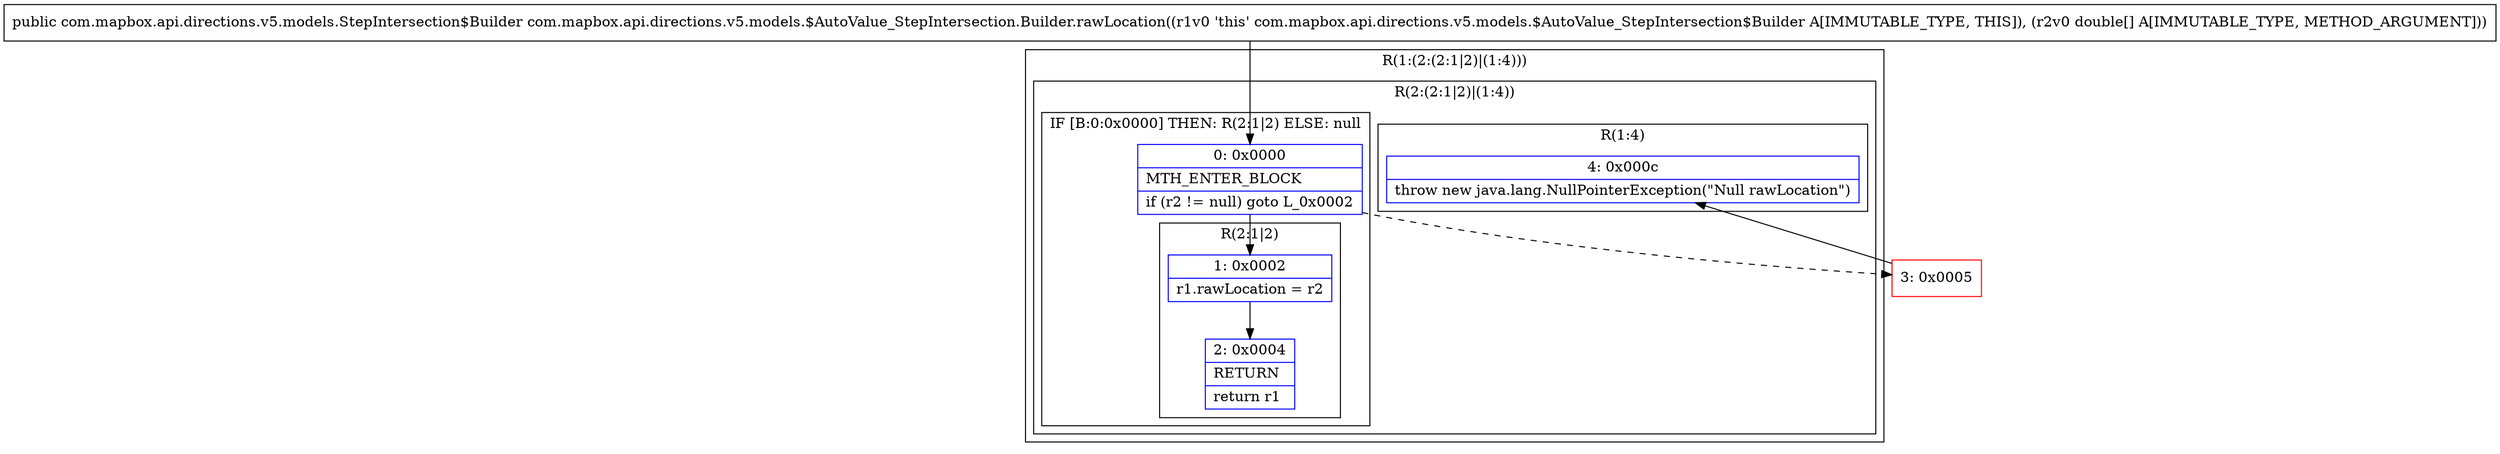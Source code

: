 digraph "CFG forcom.mapbox.api.directions.v5.models.$AutoValue_StepIntersection.Builder.rawLocation([D)Lcom\/mapbox\/api\/directions\/v5\/models\/StepIntersection$Builder;" {
subgraph cluster_Region_1212266594 {
label = "R(1:(2:(2:1|2)|(1:4)))";
node [shape=record,color=blue];
subgraph cluster_Region_730961314 {
label = "R(2:(2:1|2)|(1:4))";
node [shape=record,color=blue];
subgraph cluster_IfRegion_1567604167 {
label = "IF [B:0:0x0000] THEN: R(2:1|2) ELSE: null";
node [shape=record,color=blue];
Node_0 [shape=record,label="{0\:\ 0x0000|MTH_ENTER_BLOCK\l|if (r2 != null) goto L_0x0002\l}"];
subgraph cluster_Region_121612979 {
label = "R(2:1|2)";
node [shape=record,color=blue];
Node_1 [shape=record,label="{1\:\ 0x0002|r1.rawLocation = r2\l}"];
Node_2 [shape=record,label="{2\:\ 0x0004|RETURN\l|return r1\l}"];
}
}
subgraph cluster_Region_1115193502 {
label = "R(1:4)";
node [shape=record,color=blue];
Node_4 [shape=record,label="{4\:\ 0x000c|throw new java.lang.NullPointerException(\"Null rawLocation\")\l}"];
}
}
}
Node_3 [shape=record,color=red,label="{3\:\ 0x0005}"];
MethodNode[shape=record,label="{public com.mapbox.api.directions.v5.models.StepIntersection$Builder com.mapbox.api.directions.v5.models.$AutoValue_StepIntersection.Builder.rawLocation((r1v0 'this' com.mapbox.api.directions.v5.models.$AutoValue_StepIntersection$Builder A[IMMUTABLE_TYPE, THIS]), (r2v0 double[] A[IMMUTABLE_TYPE, METHOD_ARGUMENT])) }"];
MethodNode -> Node_0;
Node_0 -> Node_1;
Node_0 -> Node_3[style=dashed];
Node_1 -> Node_2;
Node_3 -> Node_4;
}

